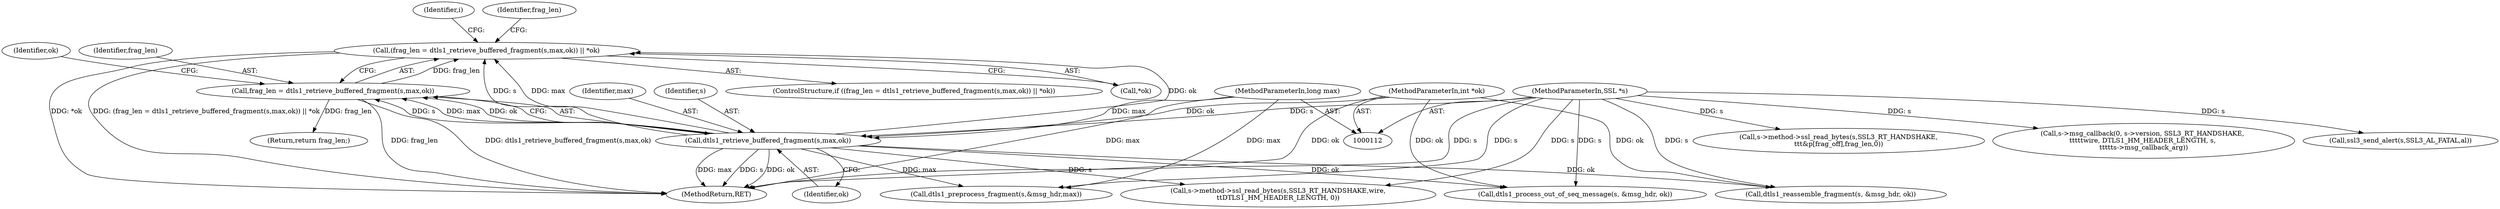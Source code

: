 digraph "0_openssl_d3152655d5319ce883c8e3ac4b99f8de4c59d846@pointer" {
"1000128" [label="(Call,(frag_len = dtls1_retrieve_buffered_fragment(s,max,ok)) || *ok)"];
"1000129" [label="(Call,frag_len = dtls1_retrieve_buffered_fragment(s,max,ok))"];
"1000131" [label="(Call,dtls1_retrieve_buffered_fragment(s,max,ok))"];
"1000113" [label="(MethodParameterIn,SSL *s)"];
"1000116" [label="(MethodParameterIn,long max)"];
"1000117" [label="(MethodParameterIn,int *ok)"];
"1000133" [label="(Identifier,max)"];
"1000116" [label="(MethodParameterIn,long max)"];
"1000204" [label="(Call,dtls1_process_out_of_seq_message(s, &msg_hdr, ok))"];
"1000128" [label="(Call,(frag_len = dtls1_retrieve_buffered_fragment(s,max,ok)) || *ok)"];
"1000141" [label="(Identifier,i)"];
"1000134" [label="(Identifier,ok)"];
"1000142" [label="(Call,s->method->ssl_read_bytes(s,SSL3_RT_HANDSHAKE,wire,\n\t\tDTLS1_HM_HEADER_LENGTH, 0))"];
"1000129" [label="(Call,frag_len = dtls1_retrieve_buffered_fragment(s,max,ok))"];
"1000311" [label="(Call,dtls1_preprocess_fragment(s,&msg_hdr,max))"];
"1000138" [label="(Return,return frag_len;)"];
"1000127" [label="(ControlStructure,if ((frag_len = dtls1_retrieve_buffered_fragment(s,max,ok)) || *ok))"];
"1000341" [label="(Call,s->method->ssl_read_bytes(s,SSL3_RT_HANDSHAKE,\n\t\t\t&p[frag_off],frag_len,0))"];
"1000130" [label="(Identifier,frag_len)"];
"1000281" [label="(Call,s->msg_callback(0, s->version, SSL3_RT_HANDSHAKE, \n\t\t\t\t\twire, DTLS1_HM_HEADER_LENGTH, s, \n\t\t\t\t\ts->msg_callback_arg))"];
"1000117" [label="(MethodParameterIn,int *ok)"];
"1000135" [label="(Call,*ok)"];
"1000231" [label="(Call,dtls1_reassemble_fragment(s, &msg_hdr, ok))"];
"1000139" [label="(Identifier,frag_len)"];
"1000113" [label="(MethodParameterIn,SSL *s)"];
"1000132" [label="(Identifier,s)"];
"1000412" [label="(MethodReturn,RET)"];
"1000396" [label="(Call,ssl3_send_alert(s,SSL3_AL_FATAL,al))"];
"1000131" [label="(Call,dtls1_retrieve_buffered_fragment(s,max,ok))"];
"1000136" [label="(Identifier,ok)"];
"1000128" -> "1000127"  [label="AST: "];
"1000128" -> "1000129"  [label="CFG: "];
"1000128" -> "1000135"  [label="CFG: "];
"1000129" -> "1000128"  [label="AST: "];
"1000135" -> "1000128"  [label="AST: "];
"1000139" -> "1000128"  [label="CFG: "];
"1000141" -> "1000128"  [label="CFG: "];
"1000128" -> "1000412"  [label="DDG: *ok"];
"1000128" -> "1000412"  [label="DDG: (frag_len = dtls1_retrieve_buffered_fragment(s,max,ok)) || *ok"];
"1000129" -> "1000128"  [label="DDG: frag_len"];
"1000131" -> "1000128"  [label="DDG: s"];
"1000131" -> "1000128"  [label="DDG: max"];
"1000131" -> "1000128"  [label="DDG: ok"];
"1000129" -> "1000131"  [label="CFG: "];
"1000130" -> "1000129"  [label="AST: "];
"1000131" -> "1000129"  [label="AST: "];
"1000136" -> "1000129"  [label="CFG: "];
"1000129" -> "1000412"  [label="DDG: frag_len"];
"1000129" -> "1000412"  [label="DDG: dtls1_retrieve_buffered_fragment(s,max,ok)"];
"1000131" -> "1000129"  [label="DDG: s"];
"1000131" -> "1000129"  [label="DDG: max"];
"1000131" -> "1000129"  [label="DDG: ok"];
"1000129" -> "1000138"  [label="DDG: frag_len"];
"1000131" -> "1000134"  [label="CFG: "];
"1000132" -> "1000131"  [label="AST: "];
"1000133" -> "1000131"  [label="AST: "];
"1000134" -> "1000131"  [label="AST: "];
"1000131" -> "1000412"  [label="DDG: s"];
"1000131" -> "1000412"  [label="DDG: ok"];
"1000131" -> "1000412"  [label="DDG: max"];
"1000113" -> "1000131"  [label="DDG: s"];
"1000116" -> "1000131"  [label="DDG: max"];
"1000117" -> "1000131"  [label="DDG: ok"];
"1000131" -> "1000142"  [label="DDG: s"];
"1000131" -> "1000204"  [label="DDG: ok"];
"1000131" -> "1000231"  [label="DDG: ok"];
"1000131" -> "1000311"  [label="DDG: max"];
"1000113" -> "1000112"  [label="AST: "];
"1000113" -> "1000412"  [label="DDG: s"];
"1000113" -> "1000142"  [label="DDG: s"];
"1000113" -> "1000204"  [label="DDG: s"];
"1000113" -> "1000231"  [label="DDG: s"];
"1000113" -> "1000281"  [label="DDG: s"];
"1000113" -> "1000311"  [label="DDG: s"];
"1000113" -> "1000341"  [label="DDG: s"];
"1000113" -> "1000396"  [label="DDG: s"];
"1000116" -> "1000112"  [label="AST: "];
"1000116" -> "1000412"  [label="DDG: max"];
"1000116" -> "1000311"  [label="DDG: max"];
"1000117" -> "1000112"  [label="AST: "];
"1000117" -> "1000412"  [label="DDG: ok"];
"1000117" -> "1000204"  [label="DDG: ok"];
"1000117" -> "1000231"  [label="DDG: ok"];
}
